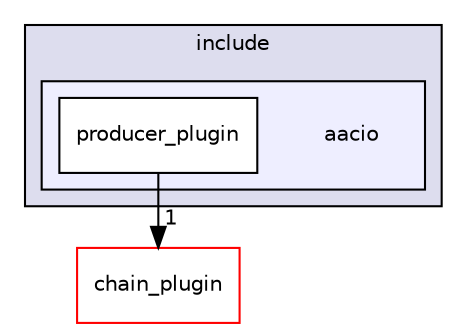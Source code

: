 digraph "plugins/producer_plugin/include/aacio" {
  compound=true
  node [ fontsize="10", fontname="Helvetica"];
  edge [ labelfontsize="10", labelfontname="Helvetica"];
  subgraph clusterdir_ba1a12b461b54fc8c0087cb1642b6a65 {
    graph [ bgcolor="#ddddee", pencolor="black", label="include" fontname="Helvetica", fontsize="10", URL="dir_ba1a12b461b54fc8c0087cb1642b6a65.html"]
  subgraph clusterdir_0ecf318518198ac09b936632e08b6eb4 {
    graph [ bgcolor="#eeeeff", pencolor="black", label="" URL="dir_0ecf318518198ac09b936632e08b6eb4.html"];
    dir_0ecf318518198ac09b936632e08b6eb4 [shape=plaintext label="aacio"];
    dir_de7db2641bbba0bd58f9fe3f817ca6c4 [shape=box label="producer_plugin" color="black" fillcolor="white" style="filled" URL="dir_de7db2641bbba0bd58f9fe3f817ca6c4.html"];
  }
  }
  dir_602e6d607ea05a3811091b067ebfa4ac [shape=box label="chain_plugin" fillcolor="white" style="filled" color="red" URL="dir_602e6d607ea05a3811091b067ebfa4ac.html"];
  dir_de7db2641bbba0bd58f9fe3f817ca6c4->dir_602e6d607ea05a3811091b067ebfa4ac [headlabel="1", labeldistance=1.5 headhref="dir_001871_001848.html"];
}
